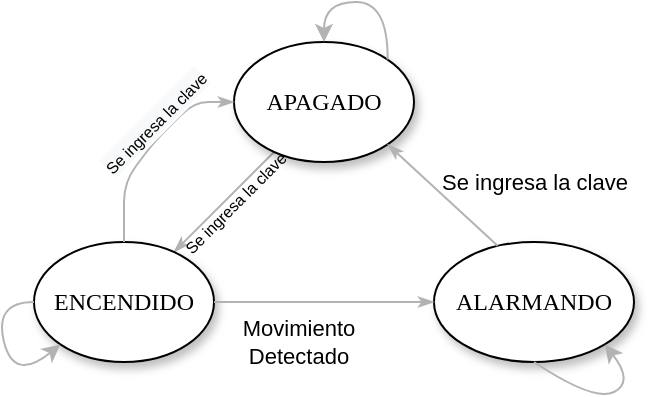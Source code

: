 <mxfile version="14.6.13" type="device"><diagram name="Page-1" id="42789a77-a242-8287-6e28-9cd8cfd52e62"><mxGraphModel dx="413" dy="241" grid="1" gridSize="10" guides="1" tooltips="1" connect="1" arrows="1" fold="1" page="1" pageScale="1" pageWidth="1100" pageHeight="850" background="#ffffff" math="0" shadow="0"><root><mxCell id="0"/><mxCell id="1" parent="0"/><mxCell id="1ea317790d2ca983-13" value="" style="edgeStyle=none;rounded=1;html=1;labelBackgroundColor=none;startArrow=none;startFill=0;startSize=5;endArrow=classicThin;endFill=1;endSize=5;jettySize=auto;orthogonalLoop=1;strokeColor=#B3B3B3;strokeWidth=1;fontFamily=Verdana;fontSize=12" parent="1" source="1ea317790d2ca983-1" target="1ea317790d2ca983-9" edge="1"><mxGeometry relative="1" as="geometry"/></mxCell><mxCell id="zN6xcd4_csOEmX4KPtYs-9" value="&lt;span style=&quot;&quot;&gt;&lt;font style=&quot;font-size: 8px&quot;&gt;Se ingresa la clave&lt;/font&gt;&lt;/span&gt;" style="edgeLabel;html=1;align=center;verticalAlign=middle;resizable=0;points=[];rotation=-45;labelBackgroundColor=none;" vertex="1" connectable="0" parent="1ea317790d2ca983-13"><mxGeometry x="-0.307" relative="1" as="geometry"><mxPoint x="-3" y="8" as="offset"/></mxGeometry></mxCell><mxCell id="1ea317790d2ca983-1" value="APAGADO" style="ellipse;whiteSpace=wrap;html=1;rounded=0;shadow=1;comic=0;labelBackgroundColor=none;strokeWidth=1;fontFamily=Verdana;fontSize=12;align=center;" parent="1" vertex="1"><mxGeometry x="440" y="70" width="90" height="60" as="geometry"/></mxCell><mxCell id="1ea317790d2ca983-3" value="ALARMANDO" style="ellipse;whiteSpace=wrap;html=1;rounded=0;shadow=1;comic=0;labelBackgroundColor=none;strokeWidth=1;fontFamily=Verdana;fontSize=12;align=center;" parent="1" vertex="1"><mxGeometry x="540" y="170" width="100" height="60" as="geometry"/></mxCell><mxCell id="1ea317790d2ca983-9" value="ENCENDIDO" style="ellipse;whiteSpace=wrap;html=1;rounded=0;shadow=1;comic=0;labelBackgroundColor=none;strokeWidth=1;fontFamily=Verdana;fontSize=12;align=center;" parent="1" vertex="1"><mxGeometry x="340" y="170" width="90" height="60" as="geometry"/></mxCell><mxCell id="zN6xcd4_csOEmX4KPtYs-2" value="" style="edgeStyle=none;rounded=1;html=1;labelBackgroundColor=none;startArrow=none;startFill=0;startSize=5;endArrow=classicThin;endFill=1;endSize=5;jettySize=auto;orthogonalLoop=1;strokeColor=#B3B3B3;strokeWidth=1;fontFamily=Verdana;fontSize=12;entryX=0;entryY=0.5;entryDx=0;entryDy=0;exitX=0.5;exitY=0;exitDx=0;exitDy=0;" edge="1" parent="1" source="1ea317790d2ca983-9" target="1ea317790d2ca983-1"><mxGeometry relative="1" as="geometry"><mxPoint x="510.038" y="160.002" as="sourcePoint"/><mxPoint x="459.962" y="210.078" as="targetPoint"/><Array as="points"><mxPoint x="385" y="140"/><mxPoint x="400" y="120"/><mxPoint x="420" y="100"/></Array></mxGeometry></mxCell><mxCell id="zN6xcd4_csOEmX4KPtYs-3" value="" style="edgeStyle=none;rounded=1;html=1;labelBackgroundColor=none;startArrow=none;startFill=0;startSize=5;endArrow=classicThin;endFill=1;endSize=5;jettySize=auto;orthogonalLoop=1;strokeColor=#B3B3B3;strokeWidth=1;fontFamily=Verdana;fontSize=12;entryX=0;entryY=0.5;entryDx=0;entryDy=0;exitX=1;exitY=0.5;exitDx=0;exitDy=0;" edge="1" parent="1" source="1ea317790d2ca983-9" target="1ea317790d2ca983-3"><mxGeometry relative="1" as="geometry"><mxPoint x="500.078" y="170.002" as="sourcePoint"/><mxPoint x="450.002" y="220.078" as="targetPoint"/></mxGeometry></mxCell><mxCell id="zN6xcd4_csOEmX4KPtYs-6" value="Movimiento&lt;br&gt;Detectado" style="edgeLabel;html=1;align=center;verticalAlign=middle;resizable=0;points=[];labelBackgroundColor=none;" vertex="1" connectable="0" parent="zN6xcd4_csOEmX4KPtYs-3"><mxGeometry x="-0.249" y="-1" relative="1" as="geometry"><mxPoint y="19" as="offset"/></mxGeometry></mxCell><mxCell id="zN6xcd4_csOEmX4KPtYs-4" value="" style="edgeStyle=none;rounded=1;html=1;labelBackgroundColor=none;startArrow=none;startFill=0;startSize=5;endArrow=classicThin;endFill=1;endSize=5;jettySize=auto;orthogonalLoop=1;strokeWidth=1;fontFamily=Verdana;fontSize=12;entryX=1;entryY=1;entryDx=0;entryDy=0;exitX=0.318;exitY=0.031;exitDx=0;exitDy=0;exitPerimeter=0;strokeColor=#B3B3B3;" edge="1" parent="1" source="1ea317790d2ca983-3" target="1ea317790d2ca983-1"><mxGeometry relative="1" as="geometry"><mxPoint x="510.038" y="144.962" as="sourcePoint"/><mxPoint x="459.962" y="195.038" as="targetPoint"/></mxGeometry></mxCell><mxCell id="zN6xcd4_csOEmX4KPtYs-5" value="Se ingresa la clave" style="edgeLabel;html=1;align=center;verticalAlign=middle;resizable=0;points=[];labelBackgroundColor=none;" vertex="1" connectable="0" parent="zN6xcd4_csOEmX4KPtYs-4"><mxGeometry x="0.141" y="4" relative="1" as="geometry"><mxPoint x="52" y="-6" as="offset"/></mxGeometry></mxCell><mxCell id="zN6xcd4_csOEmX4KPtYs-7" value="" style="curved=1;endArrow=classic;html=1;exitX=0.5;exitY=1;exitDx=0;exitDy=0;entryX=1;entryY=1;entryDx=0;entryDy=0;strokeColor=#B3B3B3;" edge="1" parent="1" source="1ea317790d2ca983-3" target="1ea317790d2ca983-3"><mxGeometry width="50" height="50" relative="1" as="geometry"><mxPoint x="620" y="270" as="sourcePoint"/><mxPoint x="670" y="220" as="targetPoint"/><Array as="points"><mxPoint x="620" y="250"/><mxPoint x="640" y="240"/></Array></mxGeometry></mxCell><mxCell id="zN6xcd4_csOEmX4KPtYs-8" value="" style="curved=1;endArrow=classic;html=1;exitX=0;exitY=0.5;exitDx=0;exitDy=0;entryX=0;entryY=1;entryDx=0;entryDy=0;strokeColor=#B3B3B3;" edge="1" parent="1" source="1ea317790d2ca983-9" target="1ea317790d2ca983-9"><mxGeometry width="50" height="50" relative="1" as="geometry"><mxPoint x="320" y="240" as="sourcePoint"/><mxPoint x="355.355" y="231.213" as="targetPoint"/><Array as="points"><mxPoint x="320" y="200"/><mxPoint x="330" y="240"/></Array></mxGeometry></mxCell><mxCell id="zN6xcd4_csOEmX4KPtYs-10" value="&lt;span style=&quot;background-color: rgb(248 , 249 , 250)&quot;&gt;&lt;font style=&quot;font-size: 8px&quot;&gt;Se ingresa la clave&lt;/font&gt;&lt;/span&gt;" style="edgeLabel;html=1;align=center;verticalAlign=middle;resizable=0;points=[];rotation=-45;" vertex="1" connectable="0" parent="1"><mxGeometry x="399.999" y="110.001" as="geometry"/></mxCell><mxCell id="zN6xcd4_csOEmX4KPtYs-11" value="" style="curved=1;endArrow=classic;html=1;exitX=1;exitY=0;exitDx=0;exitDy=0;entryX=0.5;entryY=0;entryDx=0;entryDy=0;strokeColor=#B3B3B3;" edge="1" parent="1" source="1ea317790d2ca983-1" target="1ea317790d2ca983-1"><mxGeometry width="50" height="50" relative="1" as="geometry"><mxPoint x="470" y="30" as="sourcePoint"/><mxPoint x="483.265" y="51.269" as="targetPoint"/><Array as="points"><mxPoint x="517" y="50"/><mxPoint x="485" y="50"/></Array></mxGeometry></mxCell></root></mxGraphModel></diagram></mxfile>